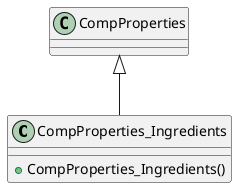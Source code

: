 @startuml
class CompProperties_Ingredients {
    + CompProperties_Ingredients()
}
CompProperties <|-- CompProperties_Ingredients
@enduml

